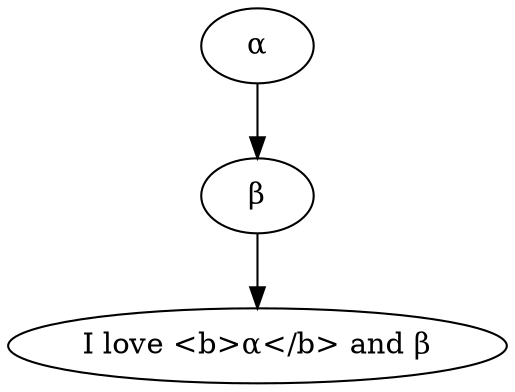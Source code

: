 digraph G {
    a [ label=<&#945;>]
    b [ label=<&#946;>]
    c [ label="I love <b>&alpha;</b> and &beta;" ]
    a -> b -> c
}
